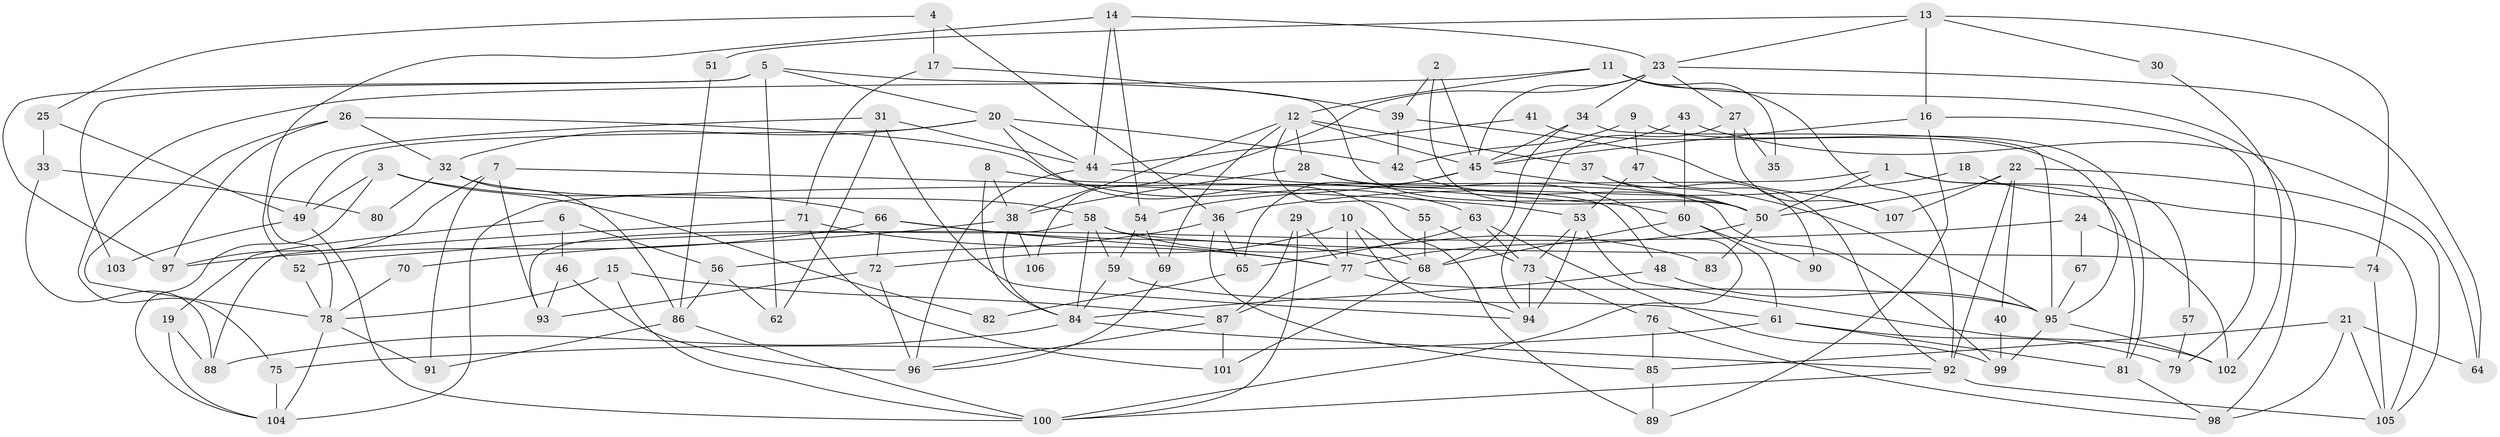 // Generated by graph-tools (version 1.1) at 2025/02/03/09/25 03:02:01]
// undirected, 107 vertices, 214 edges
graph export_dot {
graph [start="1"]
  node [color=gray90,style=filled];
  1;
  2;
  3;
  4;
  5;
  6;
  7;
  8;
  9;
  10;
  11;
  12;
  13;
  14;
  15;
  16;
  17;
  18;
  19;
  20;
  21;
  22;
  23;
  24;
  25;
  26;
  27;
  28;
  29;
  30;
  31;
  32;
  33;
  34;
  35;
  36;
  37;
  38;
  39;
  40;
  41;
  42;
  43;
  44;
  45;
  46;
  47;
  48;
  49;
  50;
  51;
  52;
  53;
  54;
  55;
  56;
  57;
  58;
  59;
  60;
  61;
  62;
  63;
  64;
  65;
  66;
  67;
  68;
  69;
  70;
  71;
  72;
  73;
  74;
  75;
  76;
  77;
  78;
  79;
  80;
  81;
  82;
  83;
  84;
  85;
  86;
  87;
  88;
  89;
  90;
  91;
  92;
  93;
  94;
  95;
  96;
  97;
  98;
  99;
  100;
  101;
  102;
  103;
  104;
  105;
  106;
  107;
  1 -- 81;
  1 -- 104;
  1 -- 50;
  1 -- 57;
  2 -- 50;
  2 -- 45;
  2 -- 39;
  3 -- 49;
  3 -- 66;
  3 -- 82;
  3 -- 104;
  4 -- 17;
  4 -- 36;
  4 -- 25;
  5 -- 62;
  5 -- 50;
  5 -- 20;
  5 -- 97;
  5 -- 103;
  6 -- 46;
  6 -- 19;
  6 -- 56;
  7 -- 97;
  7 -- 53;
  7 -- 91;
  7 -- 93;
  8 -- 38;
  8 -- 84;
  8 -- 48;
  9 -- 47;
  9 -- 42;
  9 -- 81;
  10 -- 72;
  10 -- 77;
  10 -- 68;
  10 -- 94;
  11 -- 92;
  11 -- 12;
  11 -- 35;
  11 -- 75;
  11 -- 98;
  12 -- 55;
  12 -- 28;
  12 -- 37;
  12 -- 38;
  12 -- 45;
  12 -- 69;
  13 -- 23;
  13 -- 74;
  13 -- 16;
  13 -- 30;
  13 -- 51;
  14 -- 44;
  14 -- 54;
  14 -- 23;
  14 -- 52;
  15 -- 87;
  15 -- 78;
  15 -- 100;
  16 -- 45;
  16 -- 79;
  16 -- 89;
  17 -- 39;
  17 -- 71;
  18 -- 105;
  18 -- 36;
  19 -- 104;
  19 -- 88;
  20 -- 44;
  20 -- 32;
  20 -- 42;
  20 -- 49;
  20 -- 89;
  21 -- 85;
  21 -- 105;
  21 -- 64;
  21 -- 98;
  22 -- 107;
  22 -- 92;
  22 -- 40;
  22 -- 50;
  22 -- 105;
  23 -- 45;
  23 -- 27;
  23 -- 34;
  23 -- 64;
  23 -- 106;
  24 -- 102;
  24 -- 52;
  24 -- 67;
  25 -- 49;
  25 -- 33;
  26 -- 63;
  26 -- 97;
  26 -- 32;
  26 -- 78;
  27 -- 94;
  27 -- 35;
  27 -- 107;
  28 -- 100;
  28 -- 38;
  28 -- 99;
  29 -- 100;
  29 -- 87;
  29 -- 77;
  30 -- 102;
  31 -- 78;
  31 -- 44;
  31 -- 62;
  31 -- 94;
  32 -- 58;
  32 -- 80;
  32 -- 86;
  33 -- 88;
  33 -- 80;
  34 -- 45;
  34 -- 68;
  34 -- 95;
  36 -- 56;
  36 -- 65;
  36 -- 85;
  37 -- 50;
  37 -- 90;
  38 -- 84;
  38 -- 70;
  38 -- 106;
  39 -- 42;
  39 -- 107;
  40 -- 99;
  41 -- 44;
  41 -- 95;
  42 -- 50;
  43 -- 64;
  43 -- 45;
  43 -- 60;
  44 -- 60;
  44 -- 96;
  45 -- 95;
  45 -- 54;
  45 -- 65;
  46 -- 93;
  46 -- 96;
  47 -- 92;
  47 -- 53;
  48 -- 95;
  48 -- 84;
  49 -- 100;
  49 -- 103;
  50 -- 77;
  50 -- 83;
  51 -- 86;
  52 -- 78;
  53 -- 94;
  53 -- 73;
  53 -- 102;
  54 -- 59;
  54 -- 69;
  55 -- 73;
  55 -- 68;
  56 -- 86;
  56 -- 62;
  57 -- 79;
  58 -- 84;
  58 -- 59;
  58 -- 74;
  58 -- 83;
  58 -- 93;
  59 -- 61;
  59 -- 84;
  60 -- 68;
  60 -- 61;
  60 -- 90;
  61 -- 81;
  61 -- 75;
  61 -- 79;
  63 -- 73;
  63 -- 99;
  63 -- 65;
  65 -- 82;
  66 -- 68;
  66 -- 77;
  66 -- 72;
  66 -- 97;
  67 -- 95;
  68 -- 101;
  69 -- 96;
  70 -- 78;
  71 -- 101;
  71 -- 77;
  71 -- 88;
  72 -- 93;
  72 -- 96;
  73 -- 94;
  73 -- 76;
  74 -- 105;
  75 -- 104;
  76 -- 98;
  76 -- 85;
  77 -- 87;
  77 -- 95;
  78 -- 104;
  78 -- 91;
  81 -- 98;
  84 -- 88;
  84 -- 92;
  85 -- 89;
  86 -- 91;
  86 -- 100;
  87 -- 96;
  87 -- 101;
  92 -- 100;
  92 -- 105;
  95 -- 99;
  95 -- 102;
}

